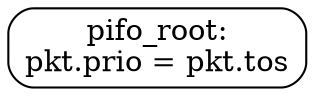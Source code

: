 digraph sched_graph {
node [shape = box style="rounded,filled"];
root [label =
"pifo_root:
pkt.prio = pkt.tos
"
fillcolor=white];
}
